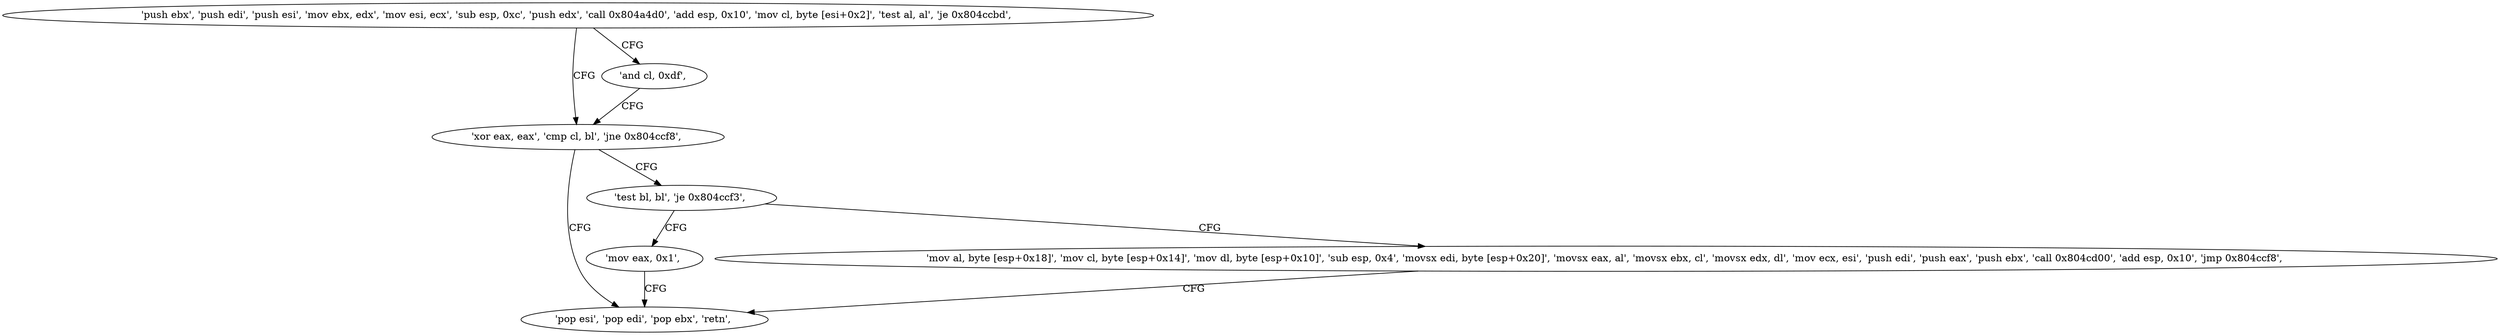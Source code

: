 digraph "func" {
"134532256" [label = "'push ebx', 'push edi', 'push esi', 'mov ebx, edx', 'mov esi, ecx', 'sub esp, 0xc', 'push edx', 'call 0x804a4d0', 'add esp, 0x10', 'mov cl, byte [esi+0x2]', 'test al, al', 'je 0x804ccbd', " ]
"134532285" [label = "'xor eax, eax', 'cmp cl, bl', 'jne 0x804ccf8', " ]
"134532282" [label = "'and cl, 0xdf', " ]
"134532344" [label = "'pop esi', 'pop edi', 'pop ebx', 'retn', " ]
"134532291" [label = "'test bl, bl', 'je 0x804ccf3', " ]
"134532339" [label = "'mov eax, 0x1', " ]
"134532295" [label = "'mov al, byte [esp+0x18]', 'mov cl, byte [esp+0x14]', 'mov dl, byte [esp+0x10]', 'sub esp, 0x4', 'movsx edi, byte [esp+0x20]', 'movsx eax, al', 'movsx ebx, cl', 'movsx edx, dl', 'mov ecx, esi', 'push edi', 'push eax', 'push ebx', 'call 0x804cd00', 'add esp, 0x10', 'jmp 0x804ccf8', " ]
"134532256" -> "134532285" [ label = "CFG" ]
"134532256" -> "134532282" [ label = "CFG" ]
"134532285" -> "134532344" [ label = "CFG" ]
"134532285" -> "134532291" [ label = "CFG" ]
"134532282" -> "134532285" [ label = "CFG" ]
"134532291" -> "134532339" [ label = "CFG" ]
"134532291" -> "134532295" [ label = "CFG" ]
"134532339" -> "134532344" [ label = "CFG" ]
"134532295" -> "134532344" [ label = "CFG" ]
}
